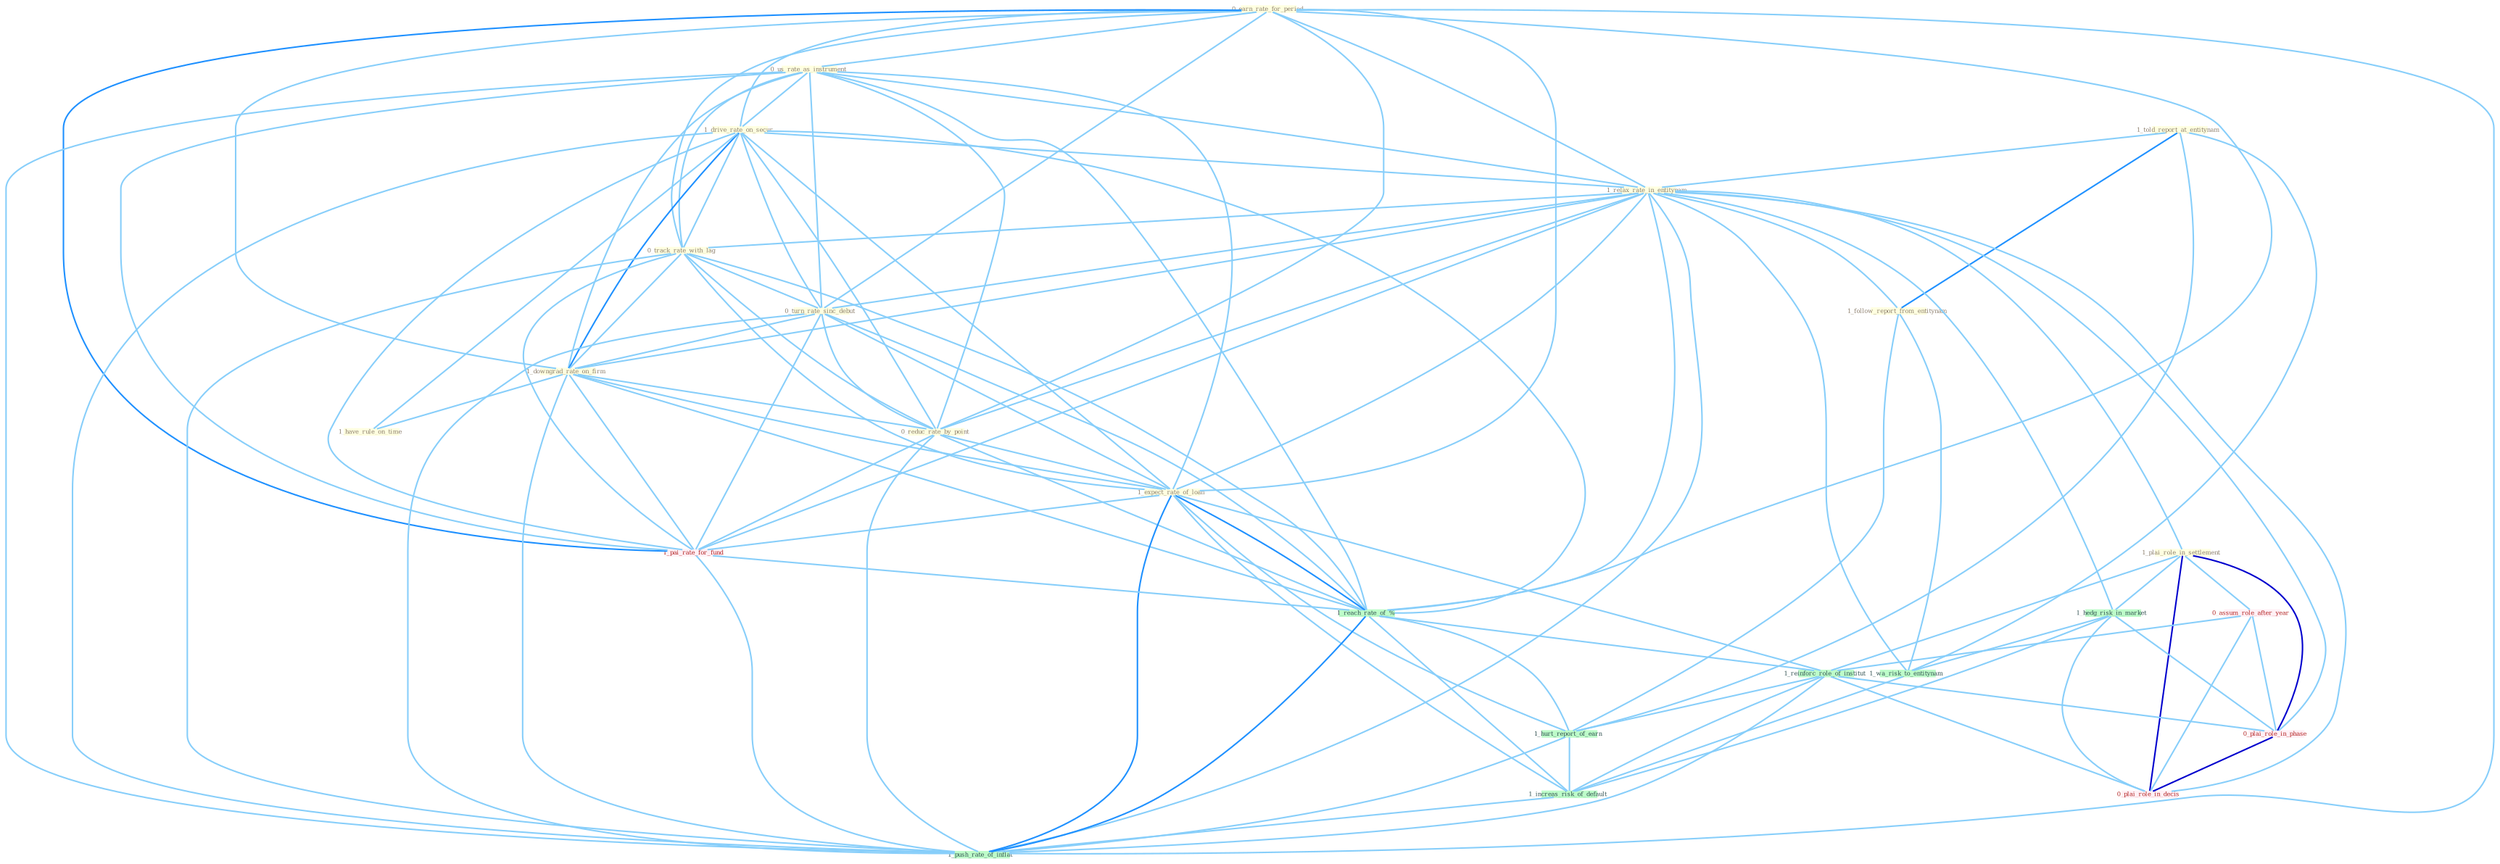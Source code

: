 Graph G{ 
    node
    [shape=polygon,style=filled,width=.5,height=.06,color="#BDFCC9",fixedsize=true,fontsize=4,
    fontcolor="#2f4f4f"];
    {node
    [color="#ffffe0", fontcolor="#8b7d6b"] "0_earn_rate_for_period " "0_us_rate_as_instrument " "1_told_report_at_entitynam " "1_drive_rate_on_secur " "1_relax_rate_in_entitynam " "0_track_rate_with_lag " "0_turn_rate_sinc_debut " "1_downgrad_rate_on_firm " "0_reduc_rate_by_point " "1_have_rule_on_time " "1_plai_role_in_settlement " "1_follow_report_from_entitynam " "1_expect_rate_of_loan "}
{node [color="#fff0f5", fontcolor="#b22222"] "0_assum_role_after_year " "1_pai_rate_for_fund " "0_plai_role_in_phase " "0_plai_role_in_decis "}
edge [color="#B0E2FF"];

	"0_earn_rate_for_period " -- "0_us_rate_as_instrument " [w="1", color="#87cefa" ];
	"0_earn_rate_for_period " -- "1_drive_rate_on_secur " [w="1", color="#87cefa" ];
	"0_earn_rate_for_period " -- "1_relax_rate_in_entitynam " [w="1", color="#87cefa" ];
	"0_earn_rate_for_period " -- "0_track_rate_with_lag " [w="1", color="#87cefa" ];
	"0_earn_rate_for_period " -- "0_turn_rate_sinc_debut " [w="1", color="#87cefa" ];
	"0_earn_rate_for_period " -- "1_downgrad_rate_on_firm " [w="1", color="#87cefa" ];
	"0_earn_rate_for_period " -- "0_reduc_rate_by_point " [w="1", color="#87cefa" ];
	"0_earn_rate_for_period " -- "1_expect_rate_of_loan " [w="1", color="#87cefa" ];
	"0_earn_rate_for_period " -- "1_pai_rate_for_fund " [w="2", color="#1e90ff" , len=0.8];
	"0_earn_rate_for_period " -- "1_reach_rate_of_% " [w="1", color="#87cefa" ];
	"0_earn_rate_for_period " -- "1_push_rate_of_inflat " [w="1", color="#87cefa" ];
	"0_us_rate_as_instrument " -- "1_drive_rate_on_secur " [w="1", color="#87cefa" ];
	"0_us_rate_as_instrument " -- "1_relax_rate_in_entitynam " [w="1", color="#87cefa" ];
	"0_us_rate_as_instrument " -- "0_track_rate_with_lag " [w="1", color="#87cefa" ];
	"0_us_rate_as_instrument " -- "0_turn_rate_sinc_debut " [w="1", color="#87cefa" ];
	"0_us_rate_as_instrument " -- "1_downgrad_rate_on_firm " [w="1", color="#87cefa" ];
	"0_us_rate_as_instrument " -- "0_reduc_rate_by_point " [w="1", color="#87cefa" ];
	"0_us_rate_as_instrument " -- "1_expect_rate_of_loan " [w="1", color="#87cefa" ];
	"0_us_rate_as_instrument " -- "1_pai_rate_for_fund " [w="1", color="#87cefa" ];
	"0_us_rate_as_instrument " -- "1_reach_rate_of_% " [w="1", color="#87cefa" ];
	"0_us_rate_as_instrument " -- "1_push_rate_of_inflat " [w="1", color="#87cefa" ];
	"1_told_report_at_entitynam " -- "1_relax_rate_in_entitynam " [w="1", color="#87cefa" ];
	"1_told_report_at_entitynam " -- "1_follow_report_from_entitynam " [w="2", color="#1e90ff" , len=0.8];
	"1_told_report_at_entitynam " -- "1_wa_risk_to_entitynam " [w="1", color="#87cefa" ];
	"1_told_report_at_entitynam " -- "1_hurt_report_of_earn " [w="1", color="#87cefa" ];
	"1_drive_rate_on_secur " -- "1_relax_rate_in_entitynam " [w="1", color="#87cefa" ];
	"1_drive_rate_on_secur " -- "0_track_rate_with_lag " [w="1", color="#87cefa" ];
	"1_drive_rate_on_secur " -- "0_turn_rate_sinc_debut " [w="1", color="#87cefa" ];
	"1_drive_rate_on_secur " -- "1_downgrad_rate_on_firm " [w="2", color="#1e90ff" , len=0.8];
	"1_drive_rate_on_secur " -- "0_reduc_rate_by_point " [w="1", color="#87cefa" ];
	"1_drive_rate_on_secur " -- "1_have_rule_on_time " [w="1", color="#87cefa" ];
	"1_drive_rate_on_secur " -- "1_expect_rate_of_loan " [w="1", color="#87cefa" ];
	"1_drive_rate_on_secur " -- "1_pai_rate_for_fund " [w="1", color="#87cefa" ];
	"1_drive_rate_on_secur " -- "1_reach_rate_of_% " [w="1", color="#87cefa" ];
	"1_drive_rate_on_secur " -- "1_push_rate_of_inflat " [w="1", color="#87cefa" ];
	"1_relax_rate_in_entitynam " -- "0_track_rate_with_lag " [w="1", color="#87cefa" ];
	"1_relax_rate_in_entitynam " -- "0_turn_rate_sinc_debut " [w="1", color="#87cefa" ];
	"1_relax_rate_in_entitynam " -- "1_downgrad_rate_on_firm " [w="1", color="#87cefa" ];
	"1_relax_rate_in_entitynam " -- "0_reduc_rate_by_point " [w="1", color="#87cefa" ];
	"1_relax_rate_in_entitynam " -- "1_plai_role_in_settlement " [w="1", color="#87cefa" ];
	"1_relax_rate_in_entitynam " -- "1_follow_report_from_entitynam " [w="1", color="#87cefa" ];
	"1_relax_rate_in_entitynam " -- "1_expect_rate_of_loan " [w="1", color="#87cefa" ];
	"1_relax_rate_in_entitynam " -- "1_hedg_risk_in_market " [w="1", color="#87cefa" ];
	"1_relax_rate_in_entitynam " -- "1_pai_rate_for_fund " [w="1", color="#87cefa" ];
	"1_relax_rate_in_entitynam " -- "1_reach_rate_of_% " [w="1", color="#87cefa" ];
	"1_relax_rate_in_entitynam " -- "1_wa_risk_to_entitynam " [w="1", color="#87cefa" ];
	"1_relax_rate_in_entitynam " -- "0_plai_role_in_phase " [w="1", color="#87cefa" ];
	"1_relax_rate_in_entitynam " -- "0_plai_role_in_decis " [w="1", color="#87cefa" ];
	"1_relax_rate_in_entitynam " -- "1_push_rate_of_inflat " [w="1", color="#87cefa" ];
	"0_track_rate_with_lag " -- "0_turn_rate_sinc_debut " [w="1", color="#87cefa" ];
	"0_track_rate_with_lag " -- "1_downgrad_rate_on_firm " [w="1", color="#87cefa" ];
	"0_track_rate_with_lag " -- "0_reduc_rate_by_point " [w="1", color="#87cefa" ];
	"0_track_rate_with_lag " -- "1_expect_rate_of_loan " [w="1", color="#87cefa" ];
	"0_track_rate_with_lag " -- "1_pai_rate_for_fund " [w="1", color="#87cefa" ];
	"0_track_rate_with_lag " -- "1_reach_rate_of_% " [w="1", color="#87cefa" ];
	"0_track_rate_with_lag " -- "1_push_rate_of_inflat " [w="1", color="#87cefa" ];
	"0_turn_rate_sinc_debut " -- "1_downgrad_rate_on_firm " [w="1", color="#87cefa" ];
	"0_turn_rate_sinc_debut " -- "0_reduc_rate_by_point " [w="1", color="#87cefa" ];
	"0_turn_rate_sinc_debut " -- "1_expect_rate_of_loan " [w="1", color="#87cefa" ];
	"0_turn_rate_sinc_debut " -- "1_pai_rate_for_fund " [w="1", color="#87cefa" ];
	"0_turn_rate_sinc_debut " -- "1_reach_rate_of_% " [w="1", color="#87cefa" ];
	"0_turn_rate_sinc_debut " -- "1_push_rate_of_inflat " [w="1", color="#87cefa" ];
	"1_downgrad_rate_on_firm " -- "0_reduc_rate_by_point " [w="1", color="#87cefa" ];
	"1_downgrad_rate_on_firm " -- "1_have_rule_on_time " [w="1", color="#87cefa" ];
	"1_downgrad_rate_on_firm " -- "1_expect_rate_of_loan " [w="1", color="#87cefa" ];
	"1_downgrad_rate_on_firm " -- "1_pai_rate_for_fund " [w="1", color="#87cefa" ];
	"1_downgrad_rate_on_firm " -- "1_reach_rate_of_% " [w="1", color="#87cefa" ];
	"1_downgrad_rate_on_firm " -- "1_push_rate_of_inflat " [w="1", color="#87cefa" ];
	"0_reduc_rate_by_point " -- "1_expect_rate_of_loan " [w="1", color="#87cefa" ];
	"0_reduc_rate_by_point " -- "1_pai_rate_for_fund " [w="1", color="#87cefa" ];
	"0_reduc_rate_by_point " -- "1_reach_rate_of_% " [w="1", color="#87cefa" ];
	"0_reduc_rate_by_point " -- "1_push_rate_of_inflat " [w="1", color="#87cefa" ];
	"1_plai_role_in_settlement " -- "0_assum_role_after_year " [w="1", color="#87cefa" ];
	"1_plai_role_in_settlement " -- "1_hedg_risk_in_market " [w="1", color="#87cefa" ];
	"1_plai_role_in_settlement " -- "1_reinforc_role_of_institut " [w="1", color="#87cefa" ];
	"1_plai_role_in_settlement " -- "0_plai_role_in_phase " [w="3", color="#0000cd" , len=0.6];
	"1_plai_role_in_settlement " -- "0_plai_role_in_decis " [w="3", color="#0000cd" , len=0.6];
	"1_follow_report_from_entitynam " -- "1_wa_risk_to_entitynam " [w="1", color="#87cefa" ];
	"1_follow_report_from_entitynam " -- "1_hurt_report_of_earn " [w="1", color="#87cefa" ];
	"1_expect_rate_of_loan " -- "1_pai_rate_for_fund " [w="1", color="#87cefa" ];
	"1_expect_rate_of_loan " -- "1_reach_rate_of_% " [w="2", color="#1e90ff" , len=0.8];
	"1_expect_rate_of_loan " -- "1_reinforc_role_of_institut " [w="1", color="#87cefa" ];
	"1_expect_rate_of_loan " -- "1_hurt_report_of_earn " [w="1", color="#87cefa" ];
	"1_expect_rate_of_loan " -- "1_increas_risk_of_default " [w="1", color="#87cefa" ];
	"1_expect_rate_of_loan " -- "1_push_rate_of_inflat " [w="2", color="#1e90ff" , len=0.8];
	"0_assum_role_after_year " -- "1_reinforc_role_of_institut " [w="1", color="#87cefa" ];
	"0_assum_role_after_year " -- "0_plai_role_in_phase " [w="1", color="#87cefa" ];
	"0_assum_role_after_year " -- "0_plai_role_in_decis " [w="1", color="#87cefa" ];
	"1_hedg_risk_in_market " -- "1_wa_risk_to_entitynam " [w="1", color="#87cefa" ];
	"1_hedg_risk_in_market " -- "0_plai_role_in_phase " [w="1", color="#87cefa" ];
	"1_hedg_risk_in_market " -- "1_increas_risk_of_default " [w="1", color="#87cefa" ];
	"1_hedg_risk_in_market " -- "0_plai_role_in_decis " [w="1", color="#87cefa" ];
	"1_pai_rate_for_fund " -- "1_reach_rate_of_% " [w="1", color="#87cefa" ];
	"1_pai_rate_for_fund " -- "1_push_rate_of_inflat " [w="1", color="#87cefa" ];
	"1_reach_rate_of_% " -- "1_reinforc_role_of_institut " [w="1", color="#87cefa" ];
	"1_reach_rate_of_% " -- "1_hurt_report_of_earn " [w="1", color="#87cefa" ];
	"1_reach_rate_of_% " -- "1_increas_risk_of_default " [w="1", color="#87cefa" ];
	"1_reach_rate_of_% " -- "1_push_rate_of_inflat " [w="2", color="#1e90ff" , len=0.8];
	"1_reinforc_role_of_institut " -- "0_plai_role_in_phase " [w="1", color="#87cefa" ];
	"1_reinforc_role_of_institut " -- "1_hurt_report_of_earn " [w="1", color="#87cefa" ];
	"1_reinforc_role_of_institut " -- "1_increas_risk_of_default " [w="1", color="#87cefa" ];
	"1_reinforc_role_of_institut " -- "0_plai_role_in_decis " [w="1", color="#87cefa" ];
	"1_reinforc_role_of_institut " -- "1_push_rate_of_inflat " [w="1", color="#87cefa" ];
	"1_wa_risk_to_entitynam " -- "1_increas_risk_of_default " [w="1", color="#87cefa" ];
	"0_plai_role_in_phase " -- "0_plai_role_in_decis " [w="3", color="#0000cd" , len=0.6];
	"1_hurt_report_of_earn " -- "1_increas_risk_of_default " [w="1", color="#87cefa" ];
	"1_hurt_report_of_earn " -- "1_push_rate_of_inflat " [w="1", color="#87cefa" ];
	"1_increas_risk_of_default " -- "1_push_rate_of_inflat " [w="1", color="#87cefa" ];
}